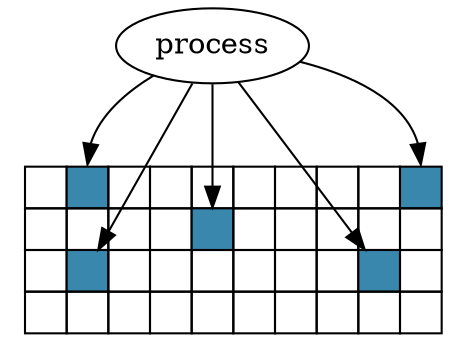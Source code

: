 digraph structs {
    process;
    
    datafile [shape=plaintext, label=<
<TABLE BORDER="0" CELLBORDER="1" CELLSPACING="0">
  <TR>
    <TD WIDTH="20" HEIGHT="20"></TD>
    <TD WIDTH="20" HEIGHT="20" BGCOLOR="#3a87ad" PORT="e0"></TD>
    <TD WIDTH="20" HEIGHT="20"></TD>
    <TD WIDTH="20" HEIGHT="20"></TD>
    <TD WIDTH="20" HEIGHT="20"></TD>
    <TD WIDTH="20" HEIGHT="20"></TD>
    <TD WIDTH="20" HEIGHT="20"></TD>
    <TD WIDTH="20" HEIGHT="20"></TD>
    <TD WIDTH="20" HEIGHT="20"></TD>
    <TD WIDTH="20" HEIGHT="20" BGCOLOR="#3a87ad" PORT="e4"></TD>
  </TR>
  <TR>
    <TD WIDTH="20" HEIGHT="20"></TD>
    <TD WIDTH="20" HEIGHT="20"></TD>
    <TD WIDTH="20" HEIGHT="20"></TD>
    <TD WIDTH="20" HEIGHT="20"></TD>
    <TD WIDTH="20" HEIGHT="20" BGCOLOR="#3a87ad" PORT="e1"></TD>
    <TD WIDTH="20" HEIGHT="20"></TD>
    <TD WIDTH="20" HEIGHT="20"></TD>
    <TD WIDTH="20" HEIGHT="20"></TD>
    <TD WIDTH="20" HEIGHT="20"></TD>
    <TD WIDTH="20" HEIGHT="20"></TD>
  </TR>
  <TR>
    <TD WIDTH="20" HEIGHT="20"></TD>
    <TD WIDTH="20" HEIGHT="20" BGCOLOR="#3a87ad" PORT="e3"></TD>
    <TD WIDTH="20" HEIGHT="20"></TD>
    <TD WIDTH="20" HEIGHT="20"></TD>
    <TD WIDTH="20" HEIGHT="20"></TD>
    <TD WIDTH="20" HEIGHT="20"></TD>
    <TD WIDTH="20" HEIGHT="20"></TD>
    <TD WIDTH="20" HEIGHT="20"></TD>
    <TD WIDTH="20" HEIGHT="20" BGCOLOR="#3a87ad" PORT="e2"></TD>
    <TD WIDTH="20" HEIGHT="20"></TD>
  </TR>
  <TR>
    <TD WIDTH="20" HEIGHT="20"></TD>
    <TD WIDTH="20" HEIGHT="20"></TD>
    <TD WIDTH="20" HEIGHT="20"></TD>
    <TD WIDTH="20" HEIGHT="20"></TD>
    <TD WIDTH="20" HEIGHT="20"></TD>
    <TD WIDTH="20" HEIGHT="20"></TD>
    <TD WIDTH="20" HEIGHT="20"></TD>
    <TD WIDTH="20" HEIGHT="20"></TD>
    <TD WIDTH="20" HEIGHT="20"></TD>
    <TD WIDTH="20" HEIGHT="20"></TD>
  </TR>
</TABLE>>];
    
  process -> datafile:e0;
  process -> datafile:e1;
  process -> datafile:e2;
  process -> datafile:e3;
  process -> datafile:e4;
}
